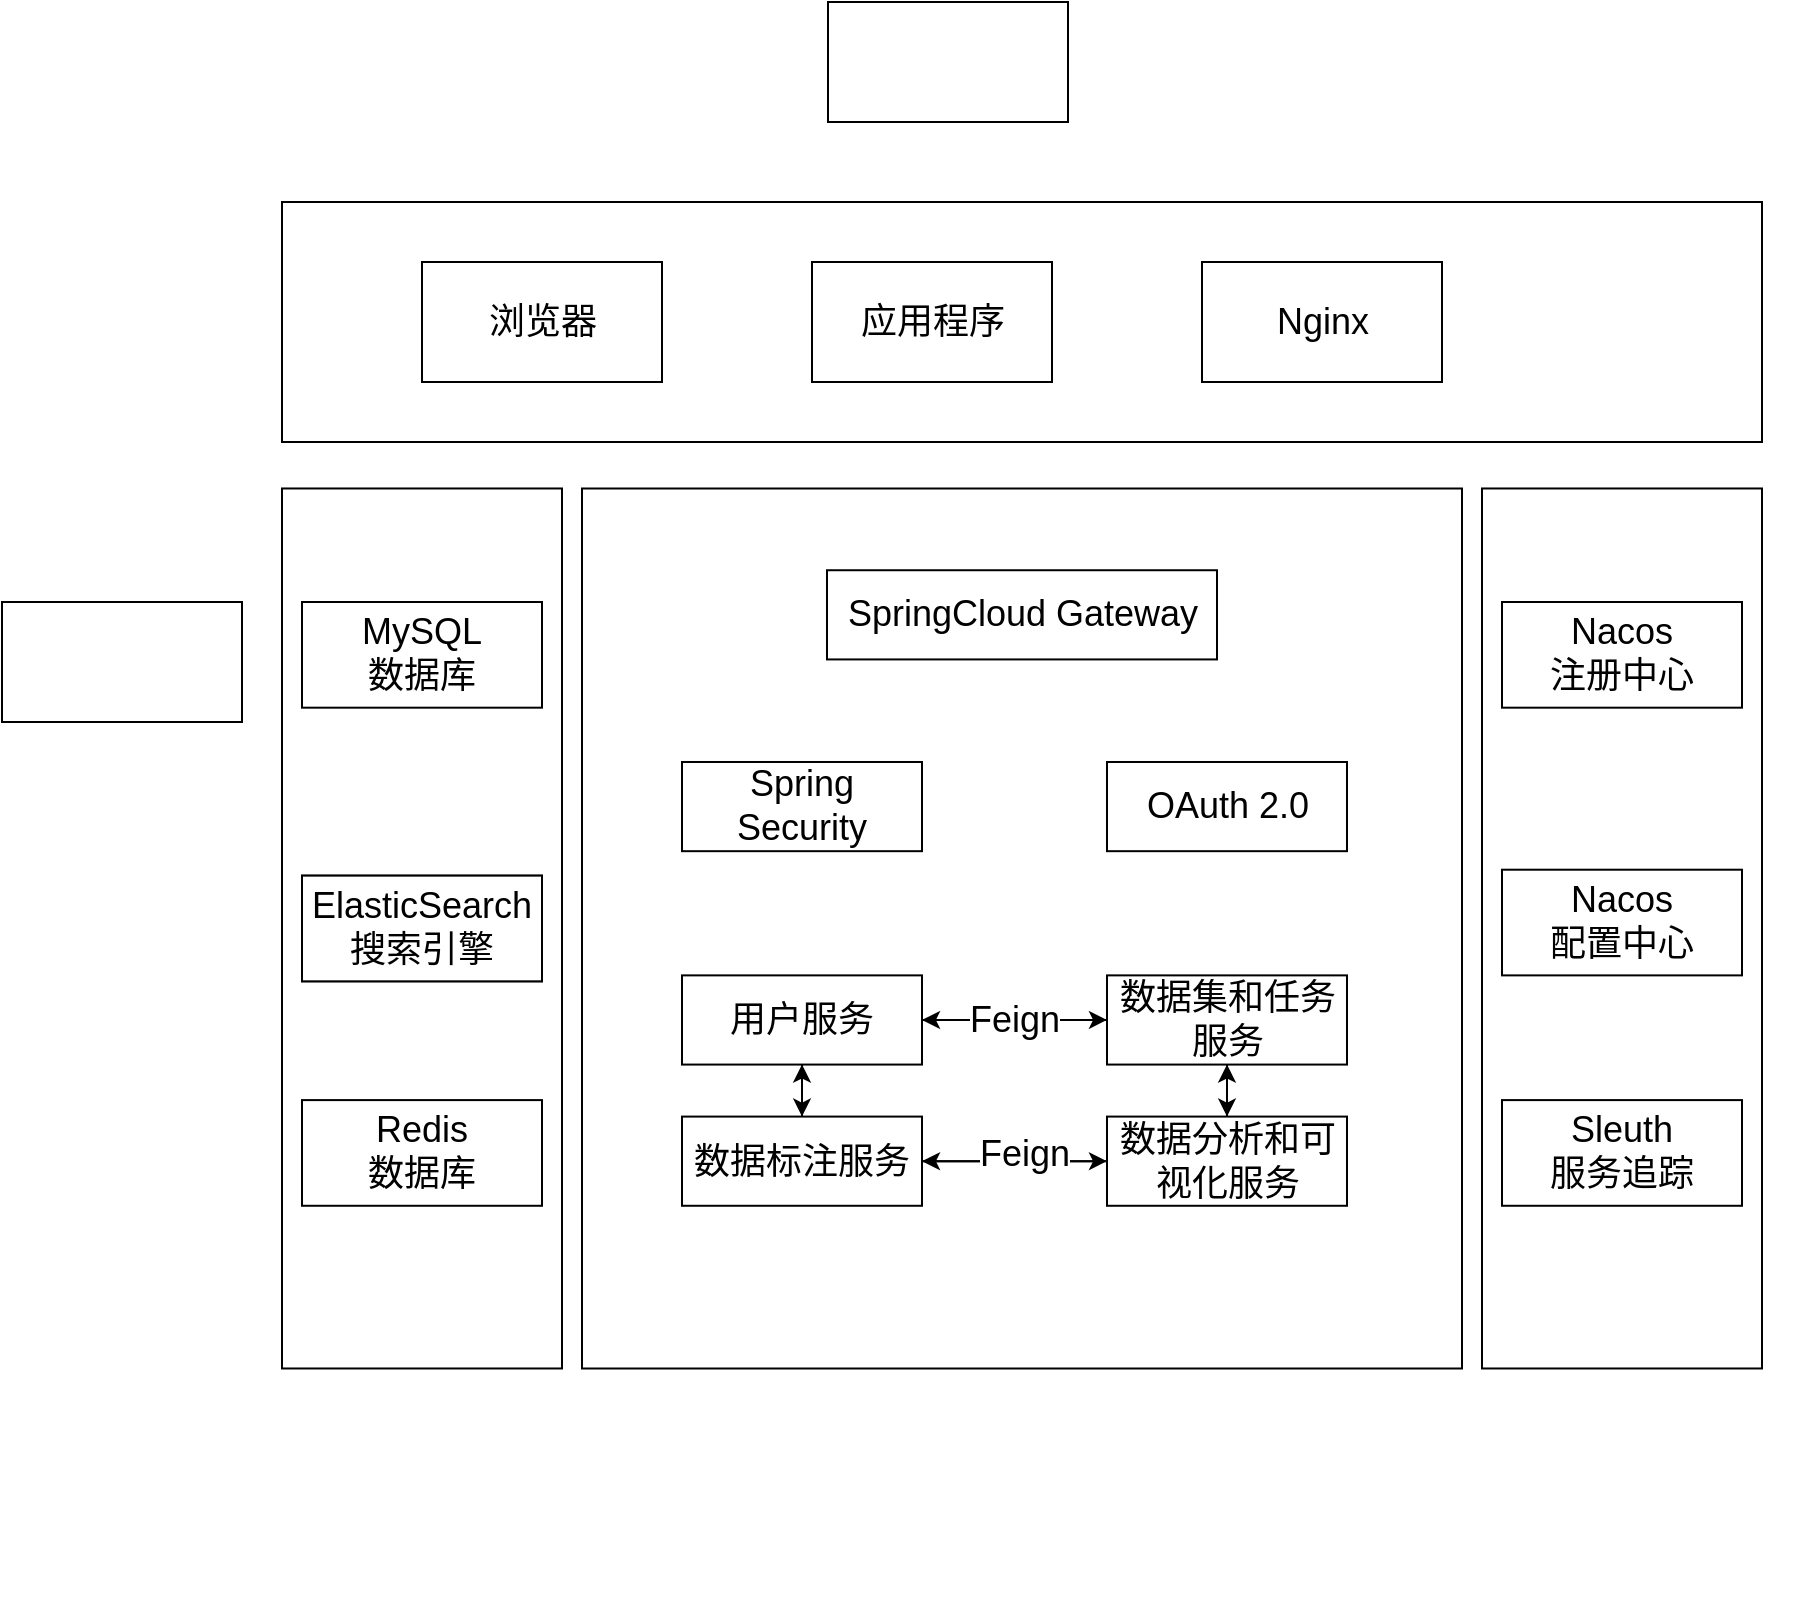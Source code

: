 <mxfile version="15.0.4" type="github">
  <diagram id="iS2GrhRJkrHkgEzzFlDL" name="第 1 页">
    <mxGraphModel dx="2249" dy="772" grid="1" gridSize="10" guides="1" tooltips="1" connect="1" arrows="1" fold="1" page="1" pageScale="1" pageWidth="827" pageHeight="1169" math="0" shadow="0">
      <root>
        <mxCell id="0" />
        <mxCell id="1" parent="0" />
        <mxCell id="yMRjelbhieKLuBqL2SfN-15" value="" style="verticalLabelPosition=bottom;verticalAlign=top;html=1;shape=mxgraph.basic.rect;fillColor2=none;strokeWidth=1;size=0;indent=5;fontSize=18;" parent="1" vertex="1">
          <mxGeometry x="50" y="120" width="740" height="120" as="geometry" />
        </mxCell>
        <mxCell id="yMRjelbhieKLuBqL2SfN-33" value="" style="group;fontStyle=4;fontSize=18;" parent="1" vertex="1" connectable="0">
          <mxGeometry x="50" y="280" width="760" height="550" as="geometry" />
        </mxCell>
        <mxCell id="yMRjelbhieKLuBqL2SfN-25" value="" style="verticalLabelPosition=bottom;verticalAlign=top;html=1;shape=mxgraph.basic.rect;fillColor2=none;strokeWidth=1;size=20;indent=5;fontSize=18;" parent="yMRjelbhieKLuBqL2SfN-33" vertex="1">
          <mxGeometry x="150" y="-16.76" width="440" height="440" as="geometry" />
        </mxCell>
        <mxCell id="yMRjelbhieKLuBqL2SfN-32" value="" style="rounded=0;whiteSpace=wrap;html=1;fontSize=18;" parent="yMRjelbhieKLuBqL2SfN-33" vertex="1">
          <mxGeometry x="600" y="-16.76" width="140" height="440" as="geometry" />
        </mxCell>
        <mxCell id="yMRjelbhieKLuBqL2SfN-34" value="SpringCloud Gateway" style="rounded=0;whiteSpace=wrap;html=1;fontSize=18;" parent="yMRjelbhieKLuBqL2SfN-33" vertex="1">
          <mxGeometry x="272.5" y="24.122" width="195" height="44.595" as="geometry" />
        </mxCell>
        <mxCell id="yMRjelbhieKLuBqL2SfN-45" value="Spring Security" style="rounded=0;whiteSpace=wrap;html=1;fontSize=18;" parent="yMRjelbhieKLuBqL2SfN-33" vertex="1">
          <mxGeometry x="200" y="119.996" width="120" height="44.595" as="geometry" />
        </mxCell>
        <mxCell id="yMRjelbhieKLuBqL2SfN-53" value="OAuth 2.0" style="rounded=0;whiteSpace=wrap;html=1;fontSize=18;" parent="yMRjelbhieKLuBqL2SfN-33" vertex="1">
          <mxGeometry x="412.5" y="119.996" width="120" height="44.595" as="geometry" />
        </mxCell>
        <mxCell id="yMRjelbhieKLuBqL2SfN-90" value="" style="edgeStyle=orthogonalEdgeStyle;rounded=0;orthogonalLoop=1;jettySize=auto;html=1;strokeColor=none;fontSize=18;" parent="yMRjelbhieKLuBqL2SfN-33" source="yMRjelbhieKLuBqL2SfN-55" target="yMRjelbhieKLuBqL2SfN-76" edge="1">
          <mxGeometry relative="1" as="geometry" />
        </mxCell>
        <mxCell id="yMRjelbhieKLuBqL2SfN-91" style="edgeStyle=orthogonalEdgeStyle;rounded=0;orthogonalLoop=1;jettySize=auto;html=1;exitX=1;exitY=0.5;exitDx=0;exitDy=0;entryX=0;entryY=0.5;entryDx=0;entryDy=0;fontSize=18;" parent="yMRjelbhieKLuBqL2SfN-33" source="yMRjelbhieKLuBqL2SfN-55" target="yMRjelbhieKLuBqL2SfN-76" edge="1">
          <mxGeometry relative="1" as="geometry" />
        </mxCell>
        <mxCell id="yMRjelbhieKLuBqL2SfN-97" style="edgeStyle=orthogonalEdgeStyle;rounded=0;orthogonalLoop=1;jettySize=auto;html=1;exitX=0.5;exitY=1;exitDx=0;exitDy=0;entryX=0.5;entryY=0;entryDx=0;entryDy=0;fontSize=18;" parent="yMRjelbhieKLuBqL2SfN-33" source="yMRjelbhieKLuBqL2SfN-76" target="yMRjelbhieKLuBqL2SfN-89" edge="1">
          <mxGeometry relative="1" as="geometry" />
        </mxCell>
        <mxCell id="yMRjelbhieKLuBqL2SfN-76" value="数据集和任务服务" style="rounded=0;whiteSpace=wrap;html=1;fontSize=18;" parent="yMRjelbhieKLuBqL2SfN-33" vertex="1">
          <mxGeometry x="412.5" y="226.689" width="120" height="44.595" as="geometry" />
        </mxCell>
        <mxCell id="yMRjelbhieKLuBqL2SfN-106" value="Nacos&lt;br style=&quot;font-size: 18px;&quot;&gt;注册中心" style="rounded=0;whiteSpace=wrap;html=1;fontSize=18;" parent="yMRjelbhieKLuBqL2SfN-33" vertex="1">
          <mxGeometry x="610" y="40" width="120" height="52.84" as="geometry" />
        </mxCell>
        <mxCell id="yMRjelbhieKLuBqL2SfN-104" value="" style="group;fontSize=18;" parent="yMRjelbhieKLuBqL2SfN-33" vertex="1" connectable="0">
          <mxGeometry x="200" y="226.689" width="340" height="115.203" as="geometry" />
        </mxCell>
        <mxCell id="yMRjelbhieKLuBqL2SfN-55" value="用户服务" style="rounded=0;whiteSpace=wrap;html=1;fontSize=18;" parent="yMRjelbhieKLuBqL2SfN-104" vertex="1">
          <mxGeometry y="2.842e-14" width="120" height="44.595" as="geometry" />
        </mxCell>
        <mxCell id="yMRjelbhieKLuBqL2SfN-92" style="edgeStyle=orthogonalEdgeStyle;rounded=0;orthogonalLoop=1;jettySize=auto;html=1;exitX=0;exitY=0.5;exitDx=0;exitDy=0;fontSize=18;" parent="yMRjelbhieKLuBqL2SfN-104" source="yMRjelbhieKLuBqL2SfN-76" target="yMRjelbhieKLuBqL2SfN-55" edge="1">
          <mxGeometry relative="1" as="geometry" />
        </mxCell>
        <mxCell id="yMRjelbhieKLuBqL2SfN-93" value="Feign" style="edgeLabel;html=1;align=center;verticalAlign=middle;resizable=0;points=[];fontSize=18;" parent="yMRjelbhieKLuBqL2SfN-92" vertex="1" connectable="0">
          <mxGeometry x="-0.2" relative="1" as="geometry">
            <mxPoint x="-10" as="offset" />
          </mxGeometry>
        </mxCell>
        <mxCell id="yMRjelbhieKLuBqL2SfN-99" style="edgeStyle=orthogonalEdgeStyle;rounded=0;orthogonalLoop=1;jettySize=auto;html=1;exitX=0.5;exitY=0;exitDx=0;exitDy=0;entryX=0.5;entryY=1;entryDx=0;entryDy=0;fontSize=18;" parent="yMRjelbhieKLuBqL2SfN-104" source="yMRjelbhieKLuBqL2SfN-88" target="yMRjelbhieKLuBqL2SfN-55" edge="1">
          <mxGeometry relative="1" as="geometry" />
        </mxCell>
        <mxCell id="yMRjelbhieKLuBqL2SfN-110" style="edgeStyle=orthogonalEdgeStyle;rounded=0;orthogonalLoop=1;jettySize=auto;html=1;exitX=1;exitY=0.5;exitDx=0;exitDy=0;fontSize=18;" parent="yMRjelbhieKLuBqL2SfN-104" source="yMRjelbhieKLuBqL2SfN-88" target="yMRjelbhieKLuBqL2SfN-89" edge="1">
          <mxGeometry relative="1" as="geometry" />
        </mxCell>
        <mxCell id="yMRjelbhieKLuBqL2SfN-88" value="数据标注服务" style="rounded=0;whiteSpace=wrap;html=1;fontSize=18;" parent="yMRjelbhieKLuBqL2SfN-104" vertex="1">
          <mxGeometry y="70.608" width="120" height="44.595" as="geometry" />
        </mxCell>
        <mxCell id="yMRjelbhieKLuBqL2SfN-101" value="" style="edgeStyle=orthogonalEdgeStyle;rounded=0;orthogonalLoop=1;jettySize=auto;html=1;exitX=0;exitY=0.5;exitDx=0;exitDy=0;entryX=1;entryY=0.5;entryDx=0;entryDy=0;fontSize=18;" parent="yMRjelbhieKLuBqL2SfN-104" source="yMRjelbhieKLuBqL2SfN-89" target="yMRjelbhieKLuBqL2SfN-88" edge="1">
          <mxGeometry relative="1" as="geometry" />
        </mxCell>
        <mxCell id="yMRjelbhieKLuBqL2SfN-111" value="Feign" style="edgeLabel;html=1;align=center;verticalAlign=middle;resizable=0;points=[];fontSize=18;" parent="yMRjelbhieKLuBqL2SfN-101" vertex="1" connectable="0">
          <mxGeometry x="0.232" y="-4" relative="1" as="geometry">
            <mxPoint x="15" as="offset" />
          </mxGeometry>
        </mxCell>
        <mxCell id="yMRjelbhieKLuBqL2SfN-98" style="edgeStyle=orthogonalEdgeStyle;rounded=0;orthogonalLoop=1;jettySize=auto;html=1;exitX=0.5;exitY=1;exitDx=0;exitDy=0;entryX=0.5;entryY=0;entryDx=0;entryDy=0;fontSize=18;" parent="yMRjelbhieKLuBqL2SfN-104" source="yMRjelbhieKLuBqL2SfN-55" target="yMRjelbhieKLuBqL2SfN-88" edge="1">
          <mxGeometry relative="1" as="geometry" />
        </mxCell>
        <mxCell id="yMRjelbhieKLuBqL2SfN-89" value="数据分析和可视化服务" style="rounded=0;whiteSpace=wrap;html=1;fontSize=18;" parent="yMRjelbhieKLuBqL2SfN-104" vertex="1">
          <mxGeometry x="212.5" y="70.608" width="120" height="44.595" as="geometry" />
        </mxCell>
        <mxCell id="yMRjelbhieKLuBqL2SfN-96" style="edgeStyle=orthogonalEdgeStyle;rounded=0;orthogonalLoop=1;jettySize=auto;html=1;exitX=0.5;exitY=0;exitDx=0;exitDy=0;entryX=0.5;entryY=1;entryDx=0;entryDy=0;fontSize=18;" parent="yMRjelbhieKLuBqL2SfN-33" source="yMRjelbhieKLuBqL2SfN-89" target="yMRjelbhieKLuBqL2SfN-76" edge="1">
          <mxGeometry relative="1" as="geometry" />
        </mxCell>
        <mxCell id="yMRjelbhieKLuBqL2SfN-136" value="Nacos&lt;br style=&quot;font-size: 18px;&quot;&gt;配置中心" style="rounded=0;whiteSpace=wrap;html=1;fontSize=18;" parent="yMRjelbhieKLuBqL2SfN-33" vertex="1">
          <mxGeometry x="610" y="173.85" width="120" height="52.84" as="geometry" />
        </mxCell>
        <mxCell id="yMRjelbhieKLuBqL2SfN-137" value="Sleuth&lt;br style=&quot;font-size: 18px;&quot;&gt;服务追踪" style="rounded=0;whiteSpace=wrap;html=1;fontSize=18;" parent="yMRjelbhieKLuBqL2SfN-33" vertex="1">
          <mxGeometry x="610" y="289.05" width="120" height="52.84" as="geometry" />
        </mxCell>
        <mxCell id="yMRjelbhieKLuBqL2SfN-140" value="" style="rounded=0;whiteSpace=wrap;html=1;fontSize=18;" parent="yMRjelbhieKLuBqL2SfN-33" vertex="1">
          <mxGeometry y="-16.76" width="140" height="440" as="geometry" />
        </mxCell>
        <mxCell id="yMRjelbhieKLuBqL2SfN-141" value="MySQL&lt;br style=&quot;font-size: 18px;&quot;&gt;数据库" style="rounded=0;whiteSpace=wrap;html=1;fontSize=18;" parent="yMRjelbhieKLuBqL2SfN-33" vertex="1">
          <mxGeometry x="10" y="40" width="120" height="52.84" as="geometry" />
        </mxCell>
        <mxCell id="yMRjelbhieKLuBqL2SfN-142" value="ElasticSearch&lt;br style=&quot;font-size: 18px;&quot;&gt;搜索引擎" style="rounded=0;whiteSpace=wrap;html=1;fontSize=18;" parent="yMRjelbhieKLuBqL2SfN-33" vertex="1">
          <mxGeometry x="10" y="176.82" width="120" height="52.84" as="geometry" />
        </mxCell>
        <mxCell id="yMRjelbhieKLuBqL2SfN-144" value="Redis&lt;br style=&quot;font-size: 18px;&quot;&gt;数据库" style="rounded=0;whiteSpace=wrap;html=1;fontSize=18;" parent="yMRjelbhieKLuBqL2SfN-33" vertex="1">
          <mxGeometry x="10" y="289.05" width="120" height="52.84" as="geometry" />
        </mxCell>
        <mxCell id="yMRjelbhieKLuBqL2SfN-21" value="" style="group;fontSize=18;" parent="1" vertex="1" connectable="0">
          <mxGeometry x="315" y="150" width="120" height="60" as="geometry" />
        </mxCell>
        <mxCell id="yMRjelbhieKLuBqL2SfN-19" value="" style="verticalLabelPosition=bottom;verticalAlign=top;html=1;shape=mxgraph.basic.rect;fillColor2=none;strokeWidth=1;size=20;indent=5;fontSize=18;" parent="yMRjelbhieKLuBqL2SfN-21" vertex="1">
          <mxGeometry width="120" height="60" as="geometry" />
        </mxCell>
        <mxCell id="yMRjelbhieKLuBqL2SfN-20" value="应用程序" style="text;html=1;resizable=0;autosize=1;align=center;verticalAlign=middle;points=[];fillColor=none;strokeColor=none;rounded=0;fontSize=18;" parent="yMRjelbhieKLuBqL2SfN-21" vertex="1">
          <mxGeometry x="15" y="15" width="90" height="30" as="geometry" />
        </mxCell>
        <mxCell id="yMRjelbhieKLuBqL2SfN-22" value="" style="group;fontSize=18;" parent="1" vertex="1" connectable="0">
          <mxGeometry x="510" y="150" width="120" height="60" as="geometry" />
        </mxCell>
        <mxCell id="yMRjelbhieKLuBqL2SfN-29" value="" style="group;fontSize=18;" parent="yMRjelbhieKLuBqL2SfN-22" vertex="1" connectable="0">
          <mxGeometry width="120" height="60" as="geometry" />
        </mxCell>
        <mxCell id="yMRjelbhieKLuBqL2SfN-23" value="" style="verticalLabelPosition=bottom;verticalAlign=top;html=1;shape=mxgraph.basic.rect;fillColor2=none;strokeWidth=1;size=20;indent=5;fontSize=18;" parent="yMRjelbhieKLuBqL2SfN-29" vertex="1">
          <mxGeometry width="120" height="60" as="geometry" />
        </mxCell>
        <mxCell id="yMRjelbhieKLuBqL2SfN-24" value="Nginx" style="text;html=1;resizable=0;autosize=1;align=center;verticalAlign=middle;points=[];fillColor=none;strokeColor=none;rounded=0;fontSize=18;" parent="yMRjelbhieKLuBqL2SfN-29" vertex="1">
          <mxGeometry x="30" y="15" width="60" height="30" as="geometry" />
        </mxCell>
        <mxCell id="yMRjelbhieKLuBqL2SfN-26" value="" style="group;fontSize=18;" parent="1" vertex="1" connectable="0">
          <mxGeometry x="120" y="150" width="120" height="60" as="geometry" />
        </mxCell>
        <mxCell id="yMRjelbhieKLuBqL2SfN-17" value="" style="verticalLabelPosition=bottom;verticalAlign=top;html=1;shape=mxgraph.basic.rect;fillColor2=none;strokeWidth=1;size=20;indent=5;fontSize=18;" parent="yMRjelbhieKLuBqL2SfN-26" vertex="1">
          <mxGeometry width="120" height="60" as="geometry" />
        </mxCell>
        <mxCell id="yMRjelbhieKLuBqL2SfN-18" value="浏览器" style="text;html=1;resizable=0;autosize=1;align=center;verticalAlign=middle;points=[];fillColor=none;strokeColor=none;rounded=0;fontSize=18;" parent="yMRjelbhieKLuBqL2SfN-26" vertex="1">
          <mxGeometry x="25" y="15" width="70" height="30" as="geometry" />
        </mxCell>
        <mxCell id="yMRjelbhieKLuBqL2SfN-143" value="ElasticSearch&lt;br style=&quot;font-size: 18px;&quot;&gt;搜索引擎" style="rounded=0;whiteSpace=wrap;html=1;fontSize=18;" parent="1" vertex="1">
          <mxGeometry x="60" y="456.82" width="120" height="52.84" as="geometry" />
        </mxCell>
        <mxCell id="MgoMLnzsLIg84IqJh-NS-1" value="" style="rounded=0;whiteSpace=wrap;html=1;fontSize=18;" parent="1" vertex="1">
          <mxGeometry x="323" y="20" width="120" height="60" as="geometry" />
        </mxCell>
        <mxCell id="MgoMLnzsLIg84IqJh-NS-2" value="" style="rounded=0;whiteSpace=wrap;html=1;fontSize=18;" parent="1" vertex="1">
          <mxGeometry x="-90" y="320" width="120" height="60" as="geometry" />
        </mxCell>
      </root>
    </mxGraphModel>
  </diagram>
</mxfile>
